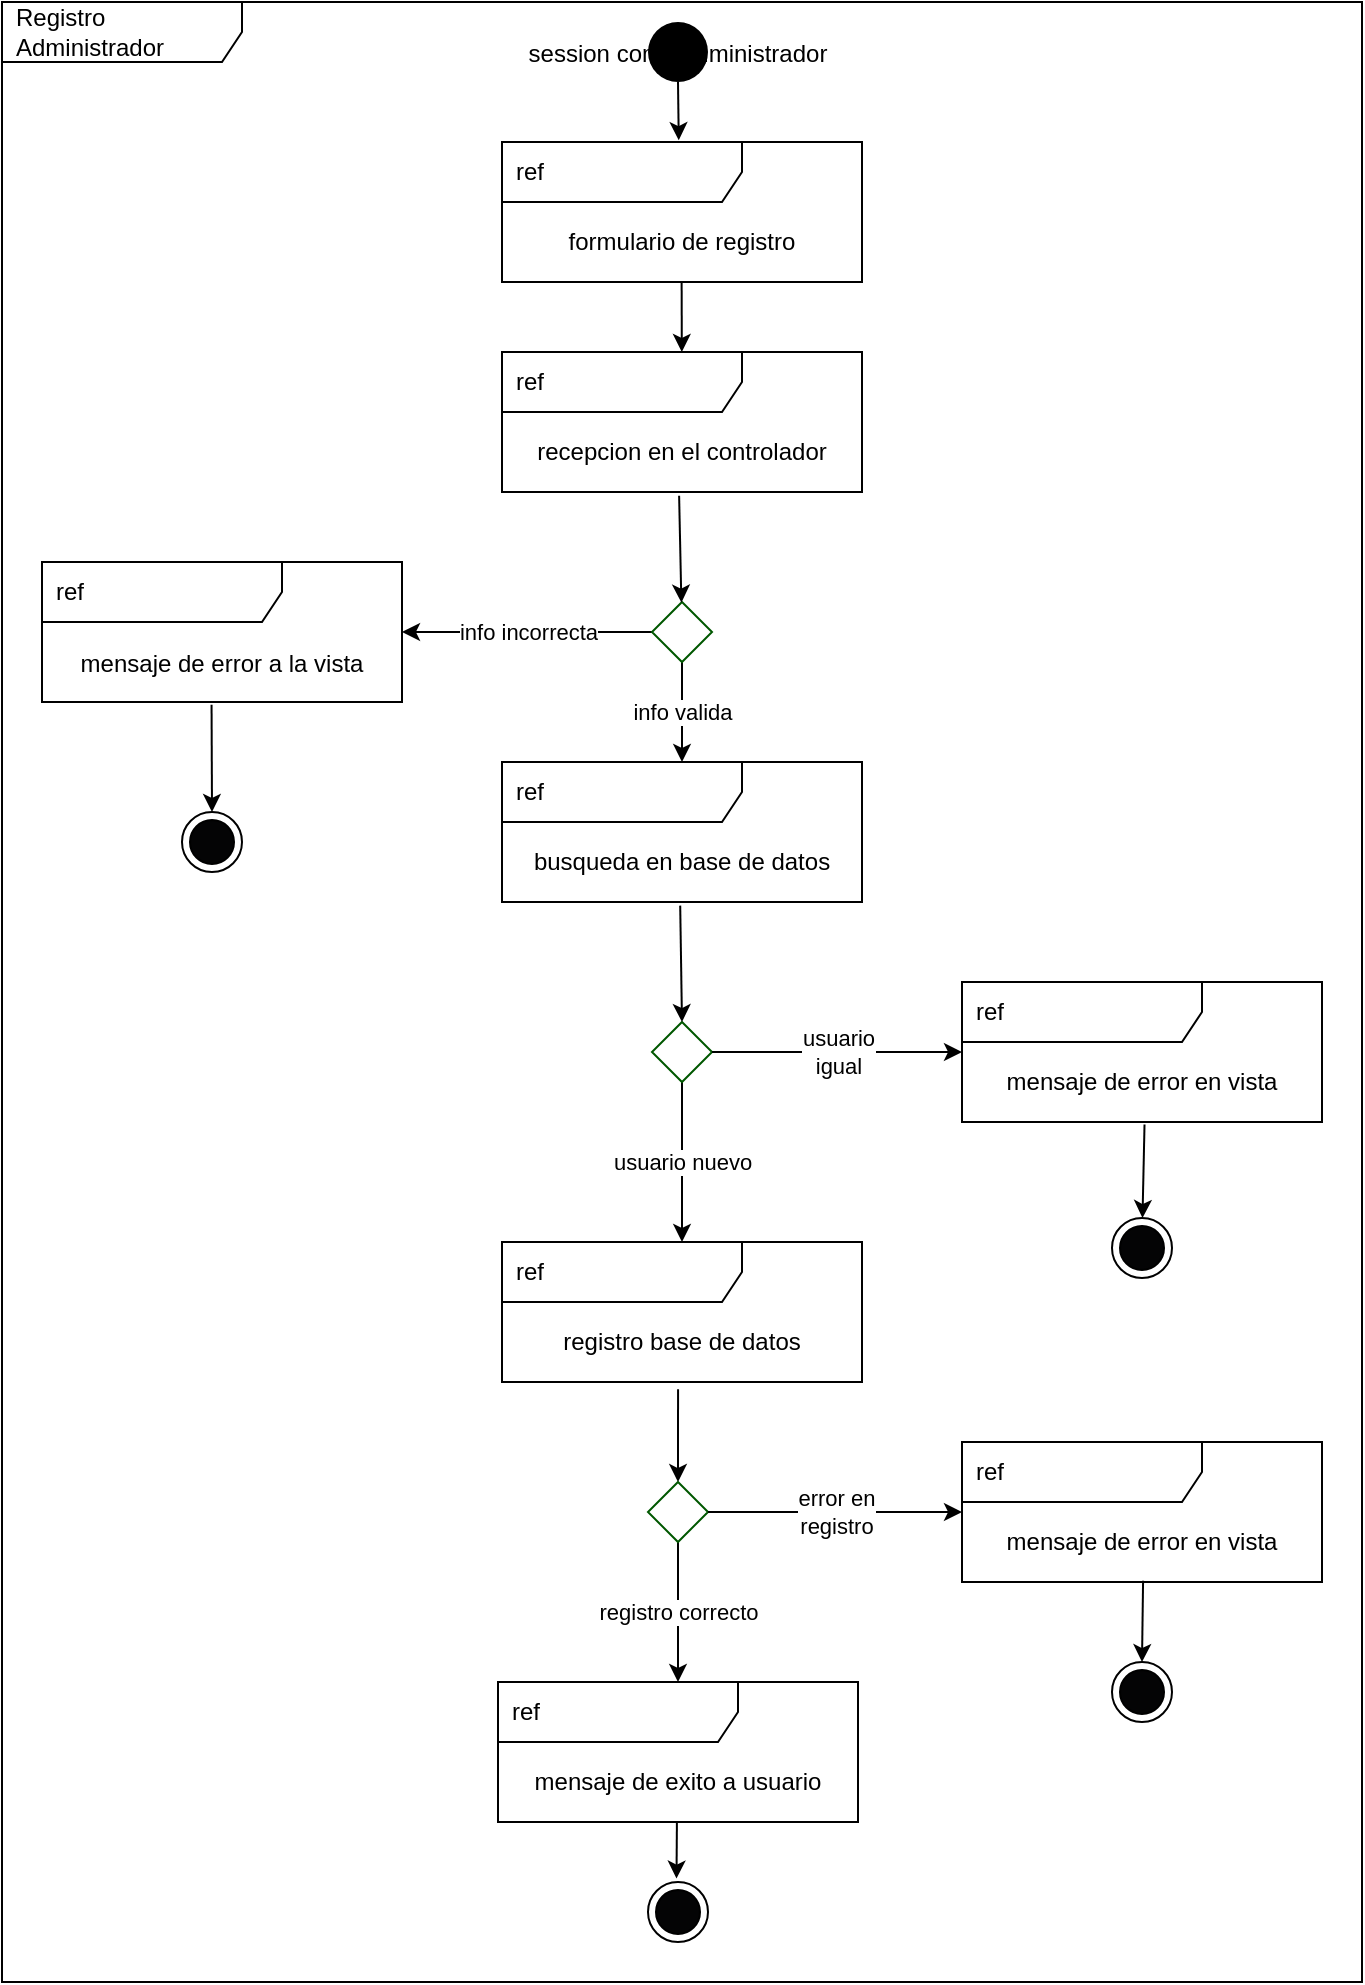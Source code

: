 <mxfile>
    <diagram id="15CszqfjbI2vZNp4aqPR" name="Page-1">
        <mxGraphModel dx="520" dy="384" grid="1" gridSize="10" guides="1" tooltips="1" connect="1" arrows="1" fold="1" page="1" pageScale="1" pageWidth="850" pageHeight="1100" math="0" shadow="0">
            <root>
                <mxCell id="0"/>
                <mxCell id="1" parent="0"/>
                <mxCell id="2" value="Registro Administrador" style="shape=umlFrame;whiteSpace=wrap;html=1;width=120;height=30;boundedLbl=1;verticalAlign=middle;align=left;spacingLeft=5;fillColor=default;" vertex="1" parent="1">
                    <mxGeometry x="85" width="680" height="990" as="geometry"/>
                </mxCell>
                <mxCell id="5" value="" style="ellipse;html=1;shape=endState;strokeColor=#000000;fillColor=#040405;" vertex="1" parent="1">
                    <mxGeometry x="175" y="405" width="30" height="30" as="geometry"/>
                </mxCell>
                <mxCell id="6" value="ref" style="shape=umlFrame;whiteSpace=wrap;html=1;width=120;height=30;boundedLbl=1;verticalAlign=middle;align=left;spacingLeft=5;" vertex="1" parent="1">
                    <mxGeometry x="335" y="380" width="180" height="70" as="geometry"/>
                </mxCell>
                <mxCell id="7" value="busqueda en base de datos" style="text;html=1;strokeColor=none;fillColor=none;align=center;verticalAlign=middle;whiteSpace=wrap;rounded=0;" vertex="1" parent="1">
                    <mxGeometry x="345" y="415" width="160" height="30" as="geometry"/>
                </mxCell>
                <mxCell id="8" value="info valida" style="edgeStyle=none;html=1;exitX=0.5;exitY=1;exitDx=0;exitDy=0;" edge="1" parent="1" source="10" target="6">
                    <mxGeometry relative="1" as="geometry"/>
                </mxCell>
                <mxCell id="9" value="info incorrecta" style="edgeStyle=none;html=1;exitX=0;exitY=0.5;exitDx=0;exitDy=0;" edge="1" parent="1" source="10" target="14">
                    <mxGeometry relative="1" as="geometry"/>
                </mxCell>
                <mxCell id="10" value="" style="rhombus;strokeColor=#005700;fillColor=none;fontColor=#ffffff;" vertex="1" parent="1">
                    <mxGeometry x="410" y="300" width="30" height="30" as="geometry"/>
                </mxCell>
                <mxCell id="11" value="ref" style="shape=umlFrame;whiteSpace=wrap;html=1;width=120;height=30;boundedLbl=1;verticalAlign=middle;align=left;spacingLeft=5;" vertex="1" parent="1">
                    <mxGeometry x="335" y="175" width="180" height="70" as="geometry"/>
                </mxCell>
                <mxCell id="12" value="recepcion en el controlador" style="text;html=1;strokeColor=none;fillColor=none;align=center;verticalAlign=middle;whiteSpace=wrap;rounded=0;" vertex="1" parent="1">
                    <mxGeometry x="345" y="210" width="160" height="30" as="geometry"/>
                </mxCell>
                <mxCell id="13" value="" style="endArrow=classic;html=1;exitX=0.492;exitY=1.027;exitDx=0;exitDy=0;exitPerimeter=0;" edge="1" parent="1" source="11" target="10">
                    <mxGeometry width="50" height="50" relative="1" as="geometry">
                        <mxPoint x="495" y="265" as="sourcePoint"/>
                        <mxPoint x="495" y="325" as="targetPoint"/>
                    </mxGeometry>
                </mxCell>
                <mxCell id="14" value="ref" style="shape=umlFrame;whiteSpace=wrap;html=1;width=120;height=30;boundedLbl=1;verticalAlign=middle;align=left;spacingLeft=5;" vertex="1" parent="1">
                    <mxGeometry x="105" y="280" width="180" height="70" as="geometry"/>
                </mxCell>
                <mxCell id="15" value="" style="endArrow=classic;html=1;exitX=0.471;exitY=1.02;exitDx=0;exitDy=0;exitPerimeter=0;entryX=0.5;entryY=0;entryDx=0;entryDy=0;" edge="1" parent="1" source="14" target="5">
                    <mxGeometry width="50" height="50" relative="1" as="geometry">
                        <mxPoint x="405" y="390" as="sourcePoint"/>
                        <mxPoint x="455" y="340" as="targetPoint"/>
                    </mxGeometry>
                </mxCell>
                <mxCell id="16" value="mensaje de error a la vista" style="text;html=1;strokeColor=none;fillColor=none;align=center;verticalAlign=middle;whiteSpace=wrap;rounded=0;" vertex="1" parent="1">
                    <mxGeometry x="115" y="316" width="160" height="30" as="geometry"/>
                </mxCell>
                <mxCell id="17" value="ref" style="shape=umlFrame;whiteSpace=wrap;html=1;width=120;height=30;boundedLbl=1;verticalAlign=middle;align=left;spacingLeft=5;" vertex="1" parent="1">
                    <mxGeometry x="565" y="490" width="180" height="70" as="geometry"/>
                </mxCell>
                <mxCell id="18" value="mensaje de error en vista" style="text;html=1;strokeColor=none;fillColor=none;align=center;verticalAlign=middle;whiteSpace=wrap;rounded=0;" vertex="1" parent="1">
                    <mxGeometry x="575" y="525" width="160" height="30" as="geometry"/>
                </mxCell>
                <mxCell id="19" value="usuario nuevo" style="edgeStyle=none;html=1;exitX=0.5;exitY=1;exitDx=0;exitDy=0;" edge="1" parent="1" source="20" target="23">
                    <mxGeometry relative="1" as="geometry"/>
                </mxCell>
                <mxCell id="20" value="" style="rhombus;strokeColor=#005700;fillColor=none;fontColor=#ffffff;" vertex="1" parent="1">
                    <mxGeometry x="410" y="510" width="30" height="30" as="geometry"/>
                </mxCell>
                <mxCell id="21" value="" style="endArrow=classic;html=1;entryX=0.5;entryY=0;entryDx=0;entryDy=0;exitX=0.495;exitY=1.026;exitDx=0;exitDy=0;exitPerimeter=0;" edge="1" parent="1" source="6" target="20">
                    <mxGeometry width="50" height="50" relative="1" as="geometry">
                        <mxPoint x="355" y="510" as="sourcePoint"/>
                        <mxPoint x="405" y="460" as="targetPoint"/>
                    </mxGeometry>
                </mxCell>
                <mxCell id="22" value="usuario&lt;br&gt;igual" style="endArrow=classic;html=1;exitX=1;exitY=0.5;exitDx=0;exitDy=0;" edge="1" parent="1" source="20" target="17">
                    <mxGeometry width="50" height="50" relative="1" as="geometry">
                        <mxPoint x="355" y="510" as="sourcePoint"/>
                        <mxPoint x="405" y="460" as="targetPoint"/>
                    </mxGeometry>
                </mxCell>
                <mxCell id="23" value="ref" style="shape=umlFrame;whiteSpace=wrap;html=1;width=120;height=30;boundedLbl=1;verticalAlign=middle;align=left;spacingLeft=5;" vertex="1" parent="1">
                    <mxGeometry x="335" y="620" width="180" height="70" as="geometry"/>
                </mxCell>
                <mxCell id="24" value="registro base de datos" style="text;html=1;strokeColor=none;fillColor=none;align=center;verticalAlign=middle;whiteSpace=wrap;rounded=0;" vertex="1" parent="1">
                    <mxGeometry x="345" y="655" width="160" height="30" as="geometry"/>
                </mxCell>
                <mxCell id="25" value="" style="ellipse;html=1;shape=endState;strokeColor=#000000;fillColor=#040405;" vertex="1" parent="1">
                    <mxGeometry x="640" y="608" width="30" height="30" as="geometry"/>
                </mxCell>
                <mxCell id="26" value="" style="endArrow=classic;html=1;exitX=0.489;exitY=1.052;exitDx=0;exitDy=0;exitPerimeter=0;" edge="1" parent="1" source="23" target="31">
                    <mxGeometry width="50" height="50" relative="1" as="geometry">
                        <mxPoint x="515" y="580" as="sourcePoint"/>
                        <mxPoint x="423" y="741" as="targetPoint"/>
                    </mxGeometry>
                </mxCell>
                <mxCell id="27" value="" style="endArrow=classic;html=1;exitX=0.507;exitY=1.018;exitDx=0;exitDy=0;exitPerimeter=0;" edge="1" parent="1" source="17" target="25">
                    <mxGeometry width="50" height="50" relative="1" as="geometry">
                        <mxPoint x="652.3" y="563.01" as="sourcePoint"/>
                        <mxPoint x="655" y="600" as="targetPoint"/>
                    </mxGeometry>
                </mxCell>
                <mxCell id="28" value="ref" style="shape=umlFrame;whiteSpace=wrap;html=1;width=120;height=30;boundedLbl=1;verticalAlign=middle;align=left;spacingLeft=5;" vertex="1" parent="1">
                    <mxGeometry x="565" y="720" width="180" height="70" as="geometry"/>
                </mxCell>
                <mxCell id="29" value="mensaje de error en vista" style="text;html=1;strokeColor=none;fillColor=none;align=center;verticalAlign=middle;whiteSpace=wrap;rounded=0;" vertex="1" parent="1">
                    <mxGeometry x="575" y="755" width="160" height="30" as="geometry"/>
                </mxCell>
                <mxCell id="30" value="registro correcto" style="edgeStyle=none;html=1;exitX=0.5;exitY=1;exitDx=0;exitDy=0;" edge="1" parent="1" source="31" target="33">
                    <mxGeometry relative="1" as="geometry"/>
                </mxCell>
                <mxCell id="31" value="" style="rhombus;strokeColor=#005700;fillColor=none;fontColor=#ffffff;" vertex="1" parent="1">
                    <mxGeometry x="408" y="740" width="30" height="30" as="geometry"/>
                </mxCell>
                <mxCell id="32" value="error en&lt;br&gt;registro" style="endArrow=classic;html=1;exitX=1;exitY=0.5;exitDx=0;exitDy=0;" edge="1" parent="1" source="31" target="28">
                    <mxGeometry width="50" height="50" relative="1" as="geometry">
                        <mxPoint x="353" y="780" as="sourcePoint"/>
                        <mxPoint x="403" y="730" as="targetPoint"/>
                    </mxGeometry>
                </mxCell>
                <mxCell id="33" value="ref" style="shape=umlFrame;whiteSpace=wrap;html=1;width=120;height=30;boundedLbl=1;verticalAlign=middle;align=left;spacingLeft=5;" vertex="1" parent="1">
                    <mxGeometry x="333" y="840" width="180" height="70" as="geometry"/>
                </mxCell>
                <mxCell id="34" value="mensaje de exito a usuario" style="text;html=1;strokeColor=none;fillColor=none;align=center;verticalAlign=middle;whiteSpace=wrap;rounded=0;" vertex="1" parent="1">
                    <mxGeometry x="343" y="875" width="160" height="30" as="geometry"/>
                </mxCell>
                <mxCell id="35" value="" style="ellipse;html=1;shape=endState;strokeColor=#000000;fillColor=#040405;" vertex="1" parent="1">
                    <mxGeometry x="640" y="830" width="30" height="30" as="geometry"/>
                </mxCell>
                <mxCell id="36" value="" style="endArrow=classic;html=1;entryX=0.5;entryY=0;entryDx=0;entryDy=0;exitX=0.503;exitY=0.991;exitDx=0;exitDy=0;exitPerimeter=0;" edge="1" parent="1" source="28" target="35">
                    <mxGeometry width="50" height="50" relative="1" as="geometry">
                        <mxPoint x="625" y="860" as="sourcePoint"/>
                        <mxPoint x="675" y="810" as="targetPoint"/>
                    </mxGeometry>
                </mxCell>
                <mxCell id="37" value="" style="ellipse;html=1;shape=endState;strokeColor=#000000;fillColor=#040405;" vertex="1" parent="1">
                    <mxGeometry x="408" y="940" width="30" height="30" as="geometry"/>
                </mxCell>
                <mxCell id="38" value="" style="endArrow=classic;html=1;entryX=0.475;entryY=-0.057;entryDx=0;entryDy=0;entryPerimeter=0;exitX=0.497;exitY=0.995;exitDx=0;exitDy=0;exitPerimeter=0;" edge="1" parent="1" source="33" target="37">
                    <mxGeometry width="50" height="50" relative="1" as="geometry">
                        <mxPoint x="425" y="950" as="sourcePoint"/>
                        <mxPoint x="475" y="900" as="targetPoint"/>
                    </mxGeometry>
                </mxCell>
                <mxCell id="43" style="edgeStyle=none;html=1;exitX=0.5;exitY=1;exitDx=0;exitDy=0;entryX=0.491;entryY=-0.013;entryDx=0;entryDy=0;entryPerimeter=0;" edge="1" parent="1" source="39" target="40">
                    <mxGeometry relative="1" as="geometry"/>
                </mxCell>
                <mxCell id="39" value="session como administrador" style="ellipse;strokeColor=none;fillColor=#000000;" vertex="1" parent="1">
                    <mxGeometry x="408" y="10" width="30" height="30" as="geometry"/>
                </mxCell>
                <mxCell id="40" value="ref" style="shape=umlFrame;whiteSpace=wrap;html=1;width=120;height=30;boundedLbl=1;verticalAlign=middle;align=left;spacingLeft=5;" vertex="1" parent="1">
                    <mxGeometry x="335" y="70" width="180" height="70" as="geometry"/>
                </mxCell>
                <mxCell id="41" value="formulario de registro" style="text;html=1;strokeColor=none;fillColor=none;align=center;verticalAlign=middle;whiteSpace=wrap;rounded=0;" vertex="1" parent="1">
                    <mxGeometry x="345" y="105" width="160" height="30" as="geometry"/>
                </mxCell>
                <mxCell id="44" value="" style="endArrow=classic;html=1;exitX=0.499;exitY=1.006;exitDx=0;exitDy=0;exitPerimeter=0;" edge="1" parent="1" source="40" target="11">
                    <mxGeometry width="50" height="50" relative="1" as="geometry">
                        <mxPoint x="420" y="170" as="sourcePoint"/>
                        <mxPoint x="470" y="120" as="targetPoint"/>
                    </mxGeometry>
                </mxCell>
            </root>
        </mxGraphModel>
    </diagram>
</mxfile>